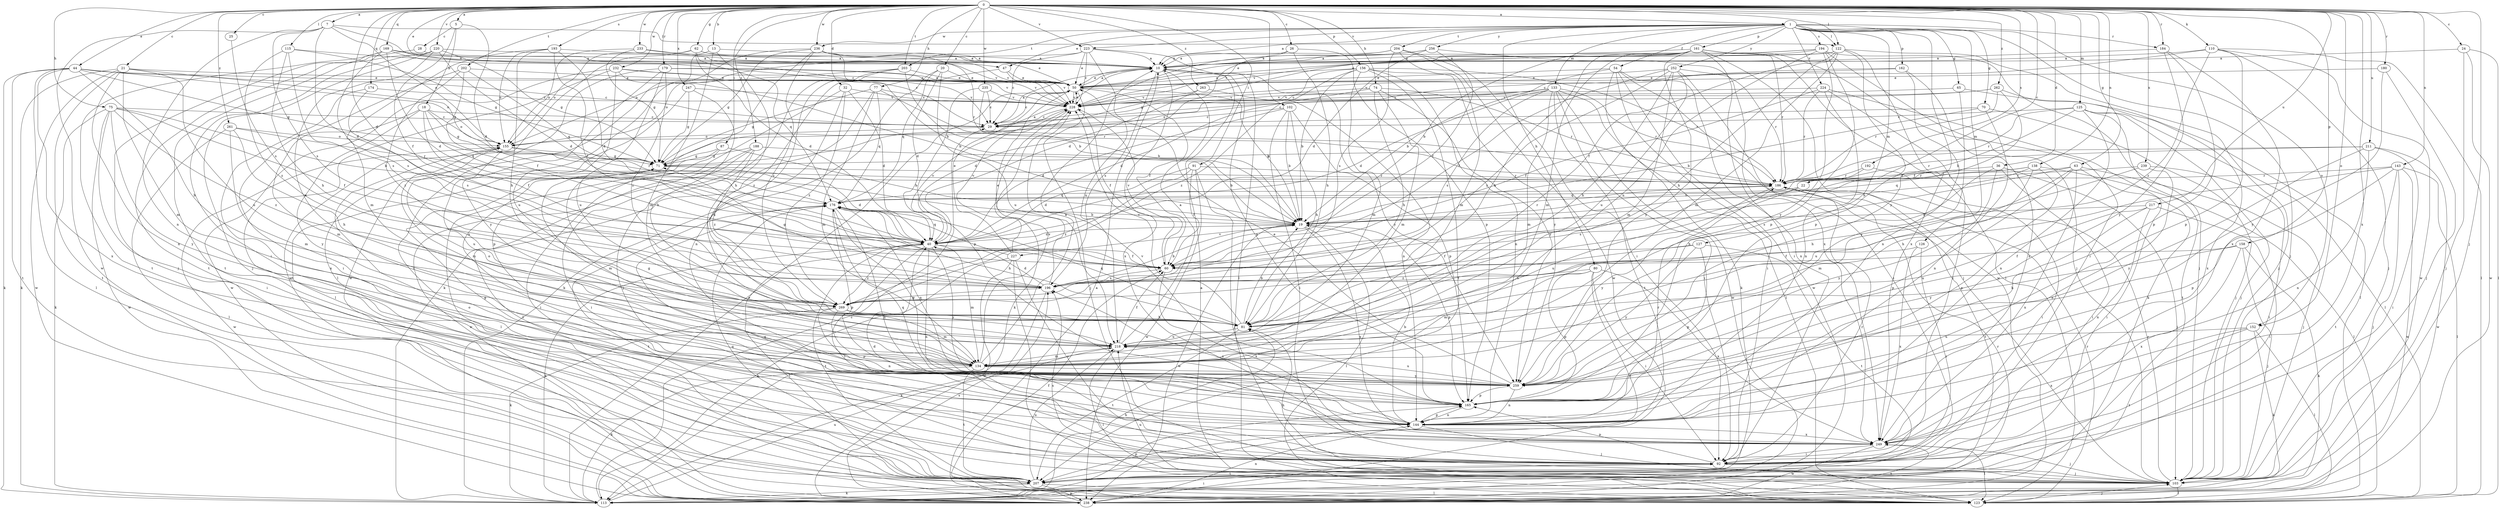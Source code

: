 strict digraph  {
0;
1;
5;
7;
10;
13;
18;
19;
20;
21;
22;
24;
25;
26;
28;
29;
32;
36;
40;
44;
47;
50;
54;
60;
62;
63;
65;
70;
71;
74;
75;
77;
80;
81;
87;
91;
92;
102;
103;
110;
113;
115;
122;
123;
125;
126;
127;
133;
134;
138;
143;
144;
152;
155;
156;
158;
161;
162;
165;
169;
174;
176;
179;
180;
184;
186;
188;
192;
193;
194;
196;
202;
203;
204;
207;
211;
217;
218;
220;
223;
224;
227;
228;
232;
233;
235;
236;
238;
239;
247;
249;
252;
256;
259;
261;
262;
263;
269;
0 -> 1  [label=a];
0 -> 5  [label=a];
0 -> 7  [label=a];
0 -> 13  [label=b];
0 -> 20  [label=c];
0 -> 21  [label=c];
0 -> 22  [label=c];
0 -> 24  [label=c];
0 -> 25  [label=c];
0 -> 26  [label=c];
0 -> 32  [label=d];
0 -> 36  [label=d];
0 -> 40  [label=d];
0 -> 44  [label=e];
0 -> 47  [label=e];
0 -> 62  [label=g];
0 -> 63  [label=g];
0 -> 74  [label=h];
0 -> 75  [label=h];
0 -> 77  [label=h];
0 -> 87  [label=i];
0 -> 91  [label=i];
0 -> 102  [label=j];
0 -> 103  [label=j];
0 -> 110  [label=k];
0 -> 115  [label=l];
0 -> 122  [label=l];
0 -> 125  [label=m];
0 -> 138  [label=n];
0 -> 143  [label=n];
0 -> 152  [label=o];
0 -> 156  [label=p];
0 -> 158  [label=p];
0 -> 169  [label=q];
0 -> 174  [label=q];
0 -> 179  [label=r];
0 -> 180  [label=r];
0 -> 184  [label=r];
0 -> 188  [label=s];
0 -> 192  [label=s];
0 -> 193  [label=s];
0 -> 202  [label=t];
0 -> 203  [label=t];
0 -> 211  [label=u];
0 -> 217  [label=u];
0 -> 220  [label=v];
0 -> 223  [label=v];
0 -> 232  [label=w];
0 -> 233  [label=w];
0 -> 235  [label=w];
0 -> 236  [label=w];
0 -> 239  [label=x];
0 -> 247  [label=x];
0 -> 249  [label=x];
0 -> 261  [label=z];
0 -> 262  [label=z];
0 -> 263  [label=z];
1 -> 10  [label=a];
1 -> 47  [label=e];
1 -> 54  [label=f];
1 -> 65  [label=g];
1 -> 70  [label=g];
1 -> 80  [label=h];
1 -> 103  [label=j];
1 -> 122  [label=l];
1 -> 126  [label=m];
1 -> 127  [label=m];
1 -> 133  [label=m];
1 -> 152  [label=o];
1 -> 161  [label=p];
1 -> 162  [label=p];
1 -> 184  [label=r];
1 -> 194  [label=s];
1 -> 203  [label=t];
1 -> 204  [label=t];
1 -> 223  [label=v];
1 -> 224  [label=v];
1 -> 236  [label=w];
1 -> 252  [label=y];
1 -> 256  [label=y];
1 -> 259  [label=y];
5 -> 18  [label=b];
5 -> 28  [label=c];
5 -> 40  [label=d];
5 -> 60  [label=f];
7 -> 29  [label=c];
7 -> 40  [label=d];
7 -> 122  [label=l];
7 -> 144  [label=n];
7 -> 155  [label=o];
7 -> 196  [label=s];
7 -> 238  [label=w];
10 -> 50  [label=e];
10 -> 196  [label=s];
10 -> 249  [label=x];
10 -> 259  [label=y];
13 -> 10  [label=a];
13 -> 81  [label=h];
13 -> 123  [label=l];
13 -> 134  [label=m];
18 -> 29  [label=c];
18 -> 60  [label=f];
18 -> 71  [label=g];
18 -> 134  [label=m];
18 -> 155  [label=o];
18 -> 176  [label=q];
18 -> 259  [label=y];
19 -> 40  [label=d];
19 -> 123  [label=l];
19 -> 165  [label=p];
19 -> 186  [label=r];
19 -> 227  [label=v];
19 -> 238  [label=w];
19 -> 249  [label=x];
20 -> 40  [label=d];
20 -> 50  [label=e];
20 -> 113  [label=k];
20 -> 176  [label=q];
20 -> 218  [label=u];
21 -> 50  [label=e];
21 -> 71  [label=g];
21 -> 113  [label=k];
21 -> 134  [label=m];
21 -> 144  [label=n];
21 -> 207  [label=t];
21 -> 218  [label=u];
21 -> 238  [label=w];
22 -> 176  [label=q];
22 -> 196  [label=s];
22 -> 218  [label=u];
24 -> 10  [label=a];
24 -> 103  [label=j];
24 -> 123  [label=l];
24 -> 238  [label=w];
25 -> 196  [label=s];
26 -> 10  [label=a];
26 -> 40  [label=d];
26 -> 81  [label=h];
26 -> 165  [label=p];
28 -> 10  [label=a];
28 -> 207  [label=t];
29 -> 10  [label=a];
29 -> 155  [label=o];
32 -> 40  [label=d];
32 -> 165  [label=p];
32 -> 218  [label=u];
32 -> 228  [label=v];
32 -> 269  [label=z];
36 -> 81  [label=h];
36 -> 92  [label=i];
36 -> 103  [label=j];
36 -> 186  [label=r];
36 -> 259  [label=y];
40 -> 60  [label=f];
40 -> 92  [label=i];
40 -> 113  [label=k];
40 -> 123  [label=l];
40 -> 134  [label=m];
40 -> 144  [label=n];
40 -> 207  [label=t];
40 -> 228  [label=v];
40 -> 259  [label=y];
40 -> 269  [label=z];
44 -> 29  [label=c];
44 -> 50  [label=e];
44 -> 71  [label=g];
44 -> 81  [label=h];
44 -> 113  [label=k];
44 -> 123  [label=l];
44 -> 155  [label=o];
44 -> 207  [label=t];
44 -> 249  [label=x];
47 -> 50  [label=e];
47 -> 228  [label=v];
47 -> 269  [label=z];
50 -> 10  [label=a];
50 -> 19  [label=b];
50 -> 29  [label=c];
50 -> 60  [label=f];
50 -> 103  [label=j];
50 -> 228  [label=v];
54 -> 19  [label=b];
54 -> 50  [label=e];
54 -> 92  [label=i];
54 -> 103  [label=j];
54 -> 113  [label=k];
54 -> 238  [label=w];
54 -> 249  [label=x];
60 -> 196  [label=s];
60 -> 228  [label=v];
60 -> 249  [label=x];
62 -> 10  [label=a];
62 -> 40  [label=d];
62 -> 155  [label=o];
62 -> 176  [label=q];
62 -> 186  [label=r];
62 -> 238  [label=w];
63 -> 92  [label=i];
63 -> 103  [label=j];
63 -> 134  [label=m];
63 -> 165  [label=p];
63 -> 186  [label=r];
63 -> 196  [label=s];
63 -> 249  [label=x];
65 -> 123  [label=l];
65 -> 228  [label=v];
65 -> 259  [label=y];
70 -> 19  [label=b];
70 -> 29  [label=c];
70 -> 103  [label=j];
70 -> 144  [label=n];
71 -> 10  [label=a];
71 -> 40  [label=d];
71 -> 134  [label=m];
71 -> 186  [label=r];
74 -> 40  [label=d];
74 -> 81  [label=h];
74 -> 134  [label=m];
74 -> 186  [label=r];
74 -> 228  [label=v];
74 -> 259  [label=y];
75 -> 19  [label=b];
75 -> 29  [label=c];
75 -> 60  [label=f];
75 -> 92  [label=i];
75 -> 113  [label=k];
75 -> 238  [label=w];
75 -> 259  [label=y];
75 -> 269  [label=z];
77 -> 71  [label=g];
77 -> 103  [label=j];
77 -> 134  [label=m];
77 -> 176  [label=q];
77 -> 186  [label=r];
77 -> 228  [label=v];
80 -> 92  [label=i];
80 -> 134  [label=m];
80 -> 165  [label=p];
80 -> 196  [label=s];
80 -> 207  [label=t];
80 -> 249  [label=x];
81 -> 19  [label=b];
81 -> 176  [label=q];
81 -> 207  [label=t];
81 -> 218  [label=u];
81 -> 228  [label=v];
87 -> 19  [label=b];
87 -> 71  [label=g];
87 -> 92  [label=i];
87 -> 123  [label=l];
91 -> 40  [label=d];
91 -> 60  [label=f];
91 -> 103  [label=j];
91 -> 186  [label=r];
91 -> 238  [label=w];
91 -> 269  [label=z];
92 -> 103  [label=j];
92 -> 155  [label=o];
92 -> 165  [label=p];
92 -> 176  [label=q];
92 -> 186  [label=r];
92 -> 207  [label=t];
102 -> 19  [label=b];
102 -> 29  [label=c];
102 -> 40  [label=d];
102 -> 81  [label=h];
102 -> 92  [label=i];
102 -> 165  [label=p];
103 -> 81  [label=h];
103 -> 123  [label=l];
103 -> 186  [label=r];
103 -> 196  [label=s];
110 -> 10  [label=a];
110 -> 29  [label=c];
110 -> 103  [label=j];
110 -> 123  [label=l];
110 -> 165  [label=p];
110 -> 238  [label=w];
110 -> 269  [label=z];
113 -> 29  [label=c];
113 -> 50  [label=e];
113 -> 81  [label=h];
113 -> 92  [label=i];
113 -> 165  [label=p];
113 -> 186  [label=r];
113 -> 218  [label=u];
115 -> 10  [label=a];
115 -> 71  [label=g];
115 -> 81  [label=h];
115 -> 196  [label=s];
115 -> 269  [label=z];
122 -> 10  [label=a];
122 -> 50  [label=e];
122 -> 60  [label=f];
122 -> 81  [label=h];
122 -> 103  [label=j];
122 -> 134  [label=m];
122 -> 165  [label=p];
122 -> 249  [label=x];
123 -> 10  [label=a];
123 -> 103  [label=j];
123 -> 186  [label=r];
123 -> 218  [label=u];
125 -> 19  [label=b];
125 -> 29  [label=c];
125 -> 103  [label=j];
125 -> 123  [label=l];
125 -> 144  [label=n];
125 -> 186  [label=r];
125 -> 207  [label=t];
126 -> 60  [label=f];
126 -> 92  [label=i];
126 -> 249  [label=x];
127 -> 60  [label=f];
127 -> 165  [label=p];
127 -> 207  [label=t];
127 -> 259  [label=y];
127 -> 269  [label=z];
133 -> 40  [label=d];
133 -> 92  [label=i];
133 -> 123  [label=l];
133 -> 134  [label=m];
133 -> 155  [label=o];
133 -> 186  [label=r];
133 -> 196  [label=s];
133 -> 207  [label=t];
133 -> 228  [label=v];
133 -> 238  [label=w];
134 -> 10  [label=a];
134 -> 71  [label=g];
134 -> 113  [label=k];
134 -> 155  [label=o];
134 -> 207  [label=t];
134 -> 228  [label=v];
134 -> 259  [label=y];
138 -> 19  [label=b];
138 -> 123  [label=l];
138 -> 165  [label=p];
138 -> 176  [label=q];
138 -> 186  [label=r];
138 -> 218  [label=u];
143 -> 81  [label=h];
143 -> 103  [label=j];
143 -> 123  [label=l];
143 -> 165  [label=p];
143 -> 186  [label=r];
143 -> 207  [label=t];
143 -> 238  [label=w];
144 -> 19  [label=b];
144 -> 71  [label=g];
144 -> 103  [label=j];
144 -> 165  [label=p];
144 -> 186  [label=r];
144 -> 196  [label=s];
144 -> 249  [label=x];
152 -> 113  [label=k];
152 -> 123  [label=l];
152 -> 207  [label=t];
152 -> 218  [label=u];
152 -> 249  [label=x];
155 -> 71  [label=g];
155 -> 134  [label=m];
155 -> 186  [label=r];
155 -> 218  [label=u];
155 -> 238  [label=w];
156 -> 19  [label=b];
156 -> 29  [label=c];
156 -> 50  [label=e];
156 -> 134  [label=m];
156 -> 144  [label=n];
156 -> 186  [label=r];
156 -> 207  [label=t];
156 -> 259  [label=y];
156 -> 269  [label=z];
158 -> 60  [label=f];
158 -> 81  [label=h];
158 -> 103  [label=j];
158 -> 113  [label=k];
158 -> 249  [label=x];
161 -> 10  [label=a];
161 -> 19  [label=b];
161 -> 71  [label=g];
161 -> 81  [label=h];
161 -> 92  [label=i];
161 -> 103  [label=j];
161 -> 123  [label=l];
161 -> 134  [label=m];
161 -> 186  [label=r];
161 -> 238  [label=w];
161 -> 259  [label=y];
162 -> 50  [label=e];
162 -> 144  [label=n];
162 -> 228  [label=v];
162 -> 249  [label=x];
165 -> 10  [label=a];
165 -> 144  [label=n];
165 -> 176  [label=q];
165 -> 228  [label=v];
169 -> 10  [label=a];
169 -> 29  [label=c];
169 -> 40  [label=d];
169 -> 103  [label=j];
169 -> 196  [label=s];
169 -> 207  [label=t];
169 -> 228  [label=v];
174 -> 196  [label=s];
174 -> 228  [label=v];
174 -> 249  [label=x];
176 -> 19  [label=b];
176 -> 81  [label=h];
176 -> 144  [label=n];
176 -> 165  [label=p];
176 -> 207  [label=t];
176 -> 259  [label=y];
179 -> 50  [label=e];
179 -> 92  [label=i];
179 -> 218  [label=u];
179 -> 228  [label=v];
179 -> 259  [label=y];
179 -> 269  [label=z];
180 -> 50  [label=e];
180 -> 103  [label=j];
180 -> 259  [label=y];
184 -> 10  [label=a];
184 -> 165  [label=p];
184 -> 249  [label=x];
184 -> 259  [label=y];
186 -> 176  [label=q];
186 -> 207  [label=t];
186 -> 259  [label=y];
188 -> 19  [label=b];
188 -> 71  [label=g];
188 -> 92  [label=i];
188 -> 207  [label=t];
188 -> 238  [label=w];
188 -> 269  [label=z];
192 -> 19  [label=b];
192 -> 92  [label=i];
192 -> 186  [label=r];
193 -> 10  [label=a];
193 -> 40  [label=d];
193 -> 60  [label=f];
193 -> 81  [label=h];
193 -> 134  [label=m];
193 -> 155  [label=o];
194 -> 10  [label=a];
194 -> 50  [label=e];
194 -> 92  [label=i];
194 -> 103  [label=j];
194 -> 165  [label=p];
194 -> 218  [label=u];
194 -> 228  [label=v];
194 -> 259  [label=y];
196 -> 19  [label=b];
196 -> 40  [label=d];
196 -> 50  [label=e];
196 -> 71  [label=g];
196 -> 113  [label=k];
196 -> 269  [label=z];
202 -> 50  [label=e];
202 -> 60  [label=f];
202 -> 92  [label=i];
202 -> 176  [label=q];
202 -> 269  [label=z];
203 -> 19  [label=b];
203 -> 50  [label=e];
203 -> 113  [label=k];
203 -> 144  [label=n];
203 -> 155  [label=o];
204 -> 10  [label=a];
204 -> 92  [label=i];
204 -> 134  [label=m];
204 -> 196  [label=s];
204 -> 228  [label=v];
204 -> 238  [label=w];
207 -> 113  [label=k];
207 -> 123  [label=l];
207 -> 176  [label=q];
207 -> 218  [label=u];
207 -> 238  [label=w];
211 -> 71  [label=g];
211 -> 92  [label=i];
211 -> 144  [label=n];
211 -> 186  [label=r];
211 -> 238  [label=w];
211 -> 259  [label=y];
217 -> 19  [label=b];
217 -> 92  [label=i];
217 -> 144  [label=n];
217 -> 218  [label=u];
217 -> 259  [label=y];
218 -> 10  [label=a];
218 -> 60  [label=f];
218 -> 123  [label=l];
218 -> 134  [label=m];
220 -> 10  [label=a];
220 -> 40  [label=d];
220 -> 71  [label=g];
220 -> 92  [label=i];
220 -> 103  [label=j];
220 -> 207  [label=t];
220 -> 218  [label=u];
223 -> 10  [label=a];
223 -> 29  [label=c];
223 -> 50  [label=e];
223 -> 123  [label=l];
223 -> 155  [label=o];
223 -> 218  [label=u];
223 -> 228  [label=v];
224 -> 60  [label=f];
224 -> 92  [label=i];
224 -> 113  [label=k];
224 -> 144  [label=n];
224 -> 186  [label=r];
224 -> 228  [label=v];
227 -> 50  [label=e];
227 -> 92  [label=i];
227 -> 113  [label=k];
227 -> 123  [label=l];
227 -> 176  [label=q];
227 -> 228  [label=v];
227 -> 238  [label=w];
228 -> 29  [label=c];
228 -> 50  [label=e];
228 -> 60  [label=f];
228 -> 113  [label=k];
232 -> 19  [label=b];
232 -> 50  [label=e];
232 -> 207  [label=t];
232 -> 218  [label=u];
232 -> 228  [label=v];
232 -> 238  [label=w];
233 -> 10  [label=a];
233 -> 71  [label=g];
233 -> 155  [label=o];
233 -> 228  [label=v];
235 -> 19  [label=b];
235 -> 29  [label=c];
235 -> 165  [label=p];
235 -> 228  [label=v];
236 -> 10  [label=a];
236 -> 19  [label=b];
236 -> 50  [label=e];
236 -> 71  [label=g];
236 -> 144  [label=n];
236 -> 238  [label=w];
236 -> 269  [label=z];
238 -> 10  [label=a];
238 -> 60  [label=f];
238 -> 144  [label=n];
238 -> 196  [label=s];
238 -> 249  [label=x];
239 -> 81  [label=h];
239 -> 92  [label=i];
239 -> 144  [label=n];
239 -> 186  [label=r];
247 -> 71  [label=g];
247 -> 81  [label=h];
247 -> 123  [label=l];
247 -> 228  [label=v];
249 -> 40  [label=d];
249 -> 92  [label=i];
249 -> 103  [label=j];
249 -> 123  [label=l];
249 -> 238  [label=w];
252 -> 50  [label=e];
252 -> 60  [label=f];
252 -> 81  [label=h];
252 -> 134  [label=m];
252 -> 186  [label=r];
252 -> 207  [label=t];
252 -> 218  [label=u];
252 -> 269  [label=z];
256 -> 10  [label=a];
256 -> 40  [label=d];
256 -> 60  [label=f];
256 -> 228  [label=v];
256 -> 249  [label=x];
259 -> 50  [label=e];
259 -> 144  [label=n];
259 -> 165  [label=p];
259 -> 176  [label=q];
259 -> 218  [label=u];
261 -> 81  [label=h];
261 -> 123  [label=l];
261 -> 134  [label=m];
261 -> 155  [label=o];
261 -> 186  [label=r];
262 -> 29  [label=c];
262 -> 60  [label=f];
262 -> 186  [label=r];
262 -> 228  [label=v];
262 -> 249  [label=x];
263 -> 40  [label=d];
263 -> 144  [label=n];
263 -> 228  [label=v];
269 -> 81  [label=h];
269 -> 113  [label=k];
269 -> 134  [label=m];
269 -> 144  [label=n];
269 -> 165  [label=p];
}
